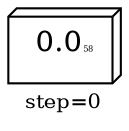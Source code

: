digraph {
  graph  [labelloc=bottom,labeljust=left,fontsize="10",label="step=0"];
  "58" [shape=box3d,peripheries="1",label=<0.0<FONT POINT-SIZE='4'>58</FONT>>,labelfontcolor=black,color=black];
}